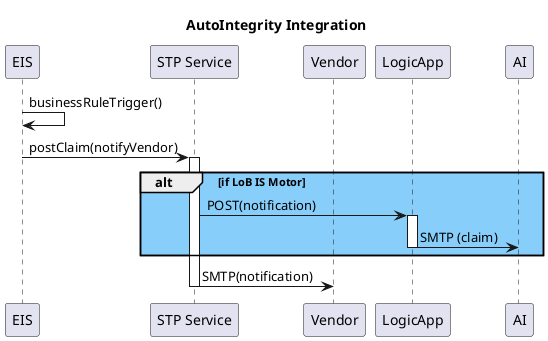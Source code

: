 @startuml ICS Sequence
'!theme sketchy-outline
skinparam defaultFontName Raleway

title AutoIntegrity Integration

participant EIS
participant "STP Service" as STP
participant Vendor
participant LogicApp
participant AI

EIS-> EIS: businessRuleTrigger()

EIS -> STP: postClaim(notifyVendor)
activate STP

alt #LightSkyBlue if LoB IS Motor
    STP -> LogicApp: POST(notification)
    activate LogicApp
    LogicApp -> AI: SMTP (claim)
    deactivate LogicApp
end

STP -> Vendor: SMTP(notification)
deactivate STP

@enduml